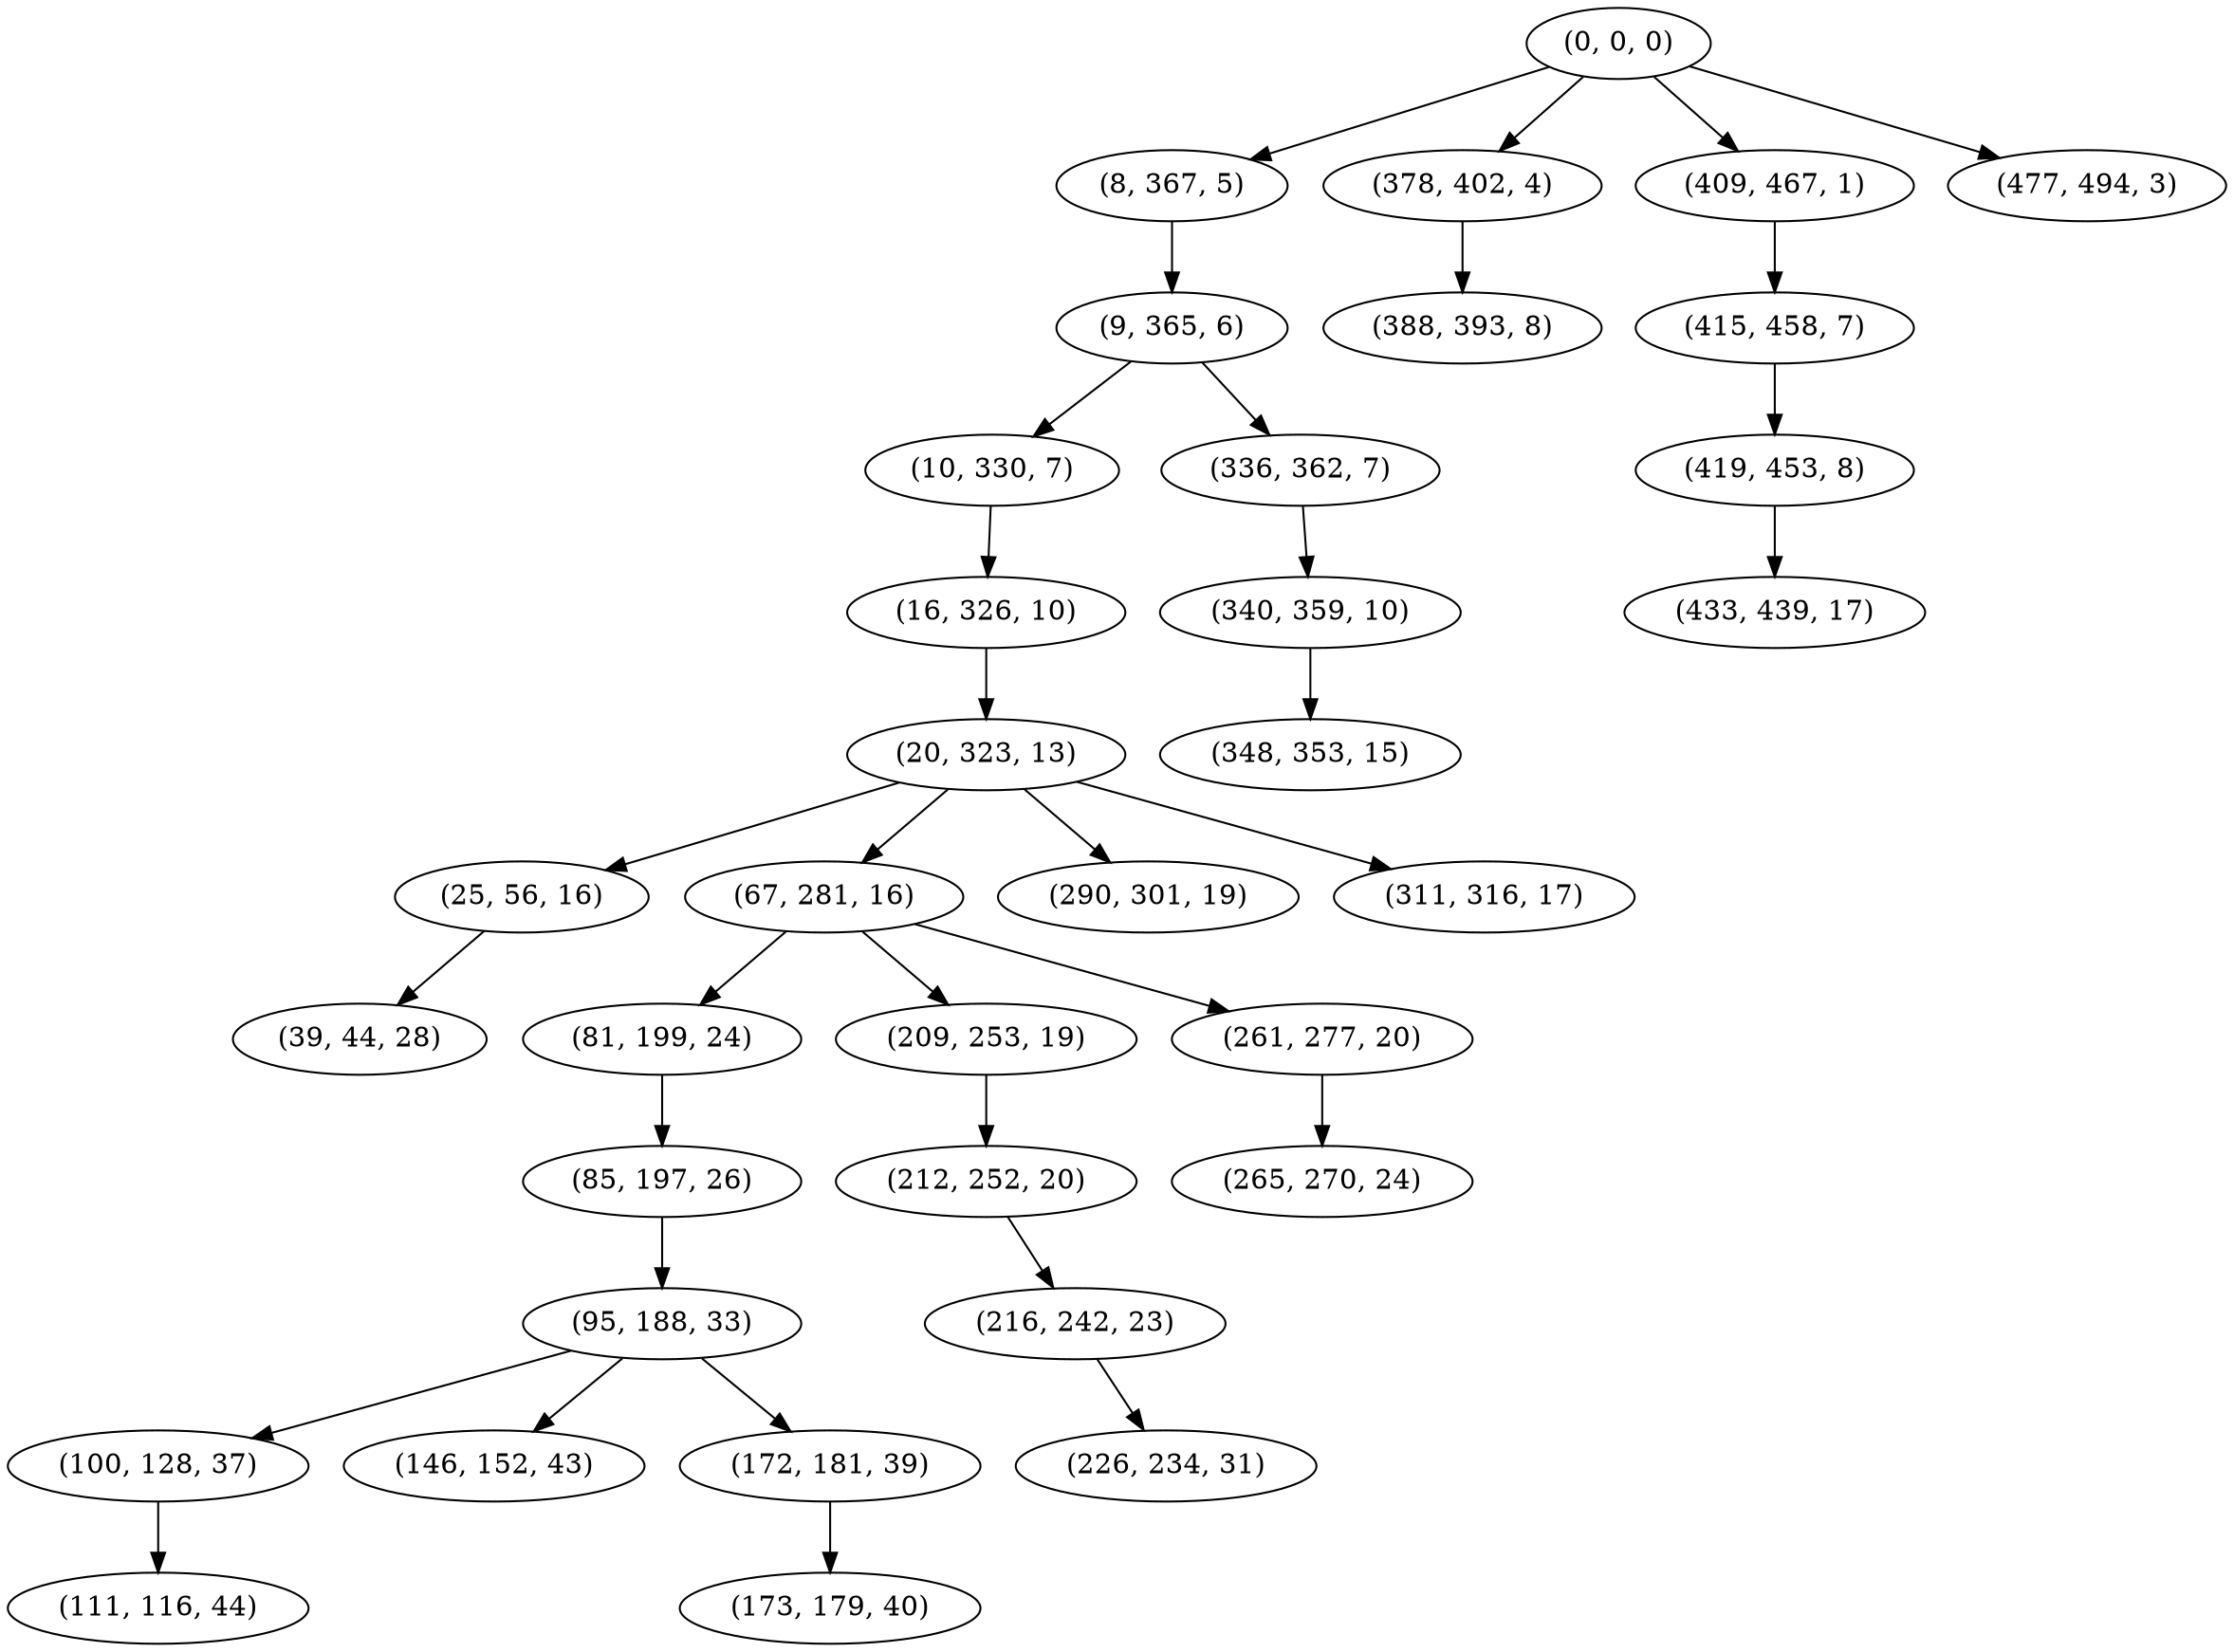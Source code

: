 digraph tree {
    "(0, 0, 0)";
    "(8, 367, 5)";
    "(9, 365, 6)";
    "(10, 330, 7)";
    "(16, 326, 10)";
    "(20, 323, 13)";
    "(25, 56, 16)";
    "(39, 44, 28)";
    "(67, 281, 16)";
    "(81, 199, 24)";
    "(85, 197, 26)";
    "(95, 188, 33)";
    "(100, 128, 37)";
    "(111, 116, 44)";
    "(146, 152, 43)";
    "(172, 181, 39)";
    "(173, 179, 40)";
    "(209, 253, 19)";
    "(212, 252, 20)";
    "(216, 242, 23)";
    "(226, 234, 31)";
    "(261, 277, 20)";
    "(265, 270, 24)";
    "(290, 301, 19)";
    "(311, 316, 17)";
    "(336, 362, 7)";
    "(340, 359, 10)";
    "(348, 353, 15)";
    "(378, 402, 4)";
    "(388, 393, 8)";
    "(409, 467, 1)";
    "(415, 458, 7)";
    "(419, 453, 8)";
    "(433, 439, 17)";
    "(477, 494, 3)";
    "(0, 0, 0)" -> "(8, 367, 5)";
    "(0, 0, 0)" -> "(378, 402, 4)";
    "(0, 0, 0)" -> "(409, 467, 1)";
    "(0, 0, 0)" -> "(477, 494, 3)";
    "(8, 367, 5)" -> "(9, 365, 6)";
    "(9, 365, 6)" -> "(10, 330, 7)";
    "(9, 365, 6)" -> "(336, 362, 7)";
    "(10, 330, 7)" -> "(16, 326, 10)";
    "(16, 326, 10)" -> "(20, 323, 13)";
    "(20, 323, 13)" -> "(25, 56, 16)";
    "(20, 323, 13)" -> "(67, 281, 16)";
    "(20, 323, 13)" -> "(290, 301, 19)";
    "(20, 323, 13)" -> "(311, 316, 17)";
    "(25, 56, 16)" -> "(39, 44, 28)";
    "(67, 281, 16)" -> "(81, 199, 24)";
    "(67, 281, 16)" -> "(209, 253, 19)";
    "(67, 281, 16)" -> "(261, 277, 20)";
    "(81, 199, 24)" -> "(85, 197, 26)";
    "(85, 197, 26)" -> "(95, 188, 33)";
    "(95, 188, 33)" -> "(100, 128, 37)";
    "(95, 188, 33)" -> "(146, 152, 43)";
    "(95, 188, 33)" -> "(172, 181, 39)";
    "(100, 128, 37)" -> "(111, 116, 44)";
    "(172, 181, 39)" -> "(173, 179, 40)";
    "(209, 253, 19)" -> "(212, 252, 20)";
    "(212, 252, 20)" -> "(216, 242, 23)";
    "(216, 242, 23)" -> "(226, 234, 31)";
    "(261, 277, 20)" -> "(265, 270, 24)";
    "(336, 362, 7)" -> "(340, 359, 10)";
    "(340, 359, 10)" -> "(348, 353, 15)";
    "(378, 402, 4)" -> "(388, 393, 8)";
    "(409, 467, 1)" -> "(415, 458, 7)";
    "(415, 458, 7)" -> "(419, 453, 8)";
    "(419, 453, 8)" -> "(433, 439, 17)";
}
